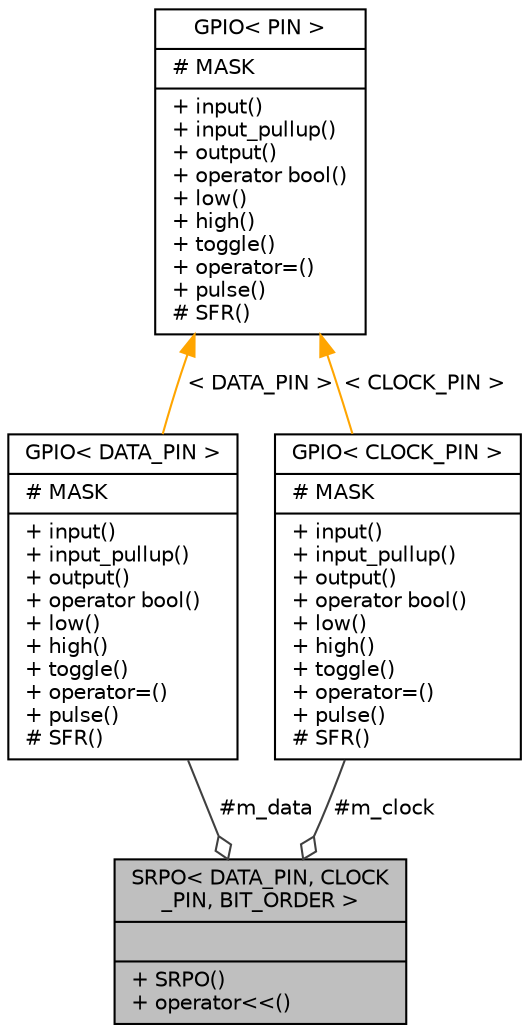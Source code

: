 digraph "SRPO&lt; DATA_PIN, CLOCK_PIN, BIT_ORDER &gt;"
{
  edge [fontname="Helvetica",fontsize="10",labelfontname="Helvetica",labelfontsize="10"];
  node [fontname="Helvetica",fontsize="10",shape=record];
  Node1 [label="{SRPO\< DATA_PIN, CLOCK\l_PIN, BIT_ORDER \>\n||+ SRPO()\l+ operator\<\<()\l}",height=0.2,width=0.4,color="black", fillcolor="grey75", style="filled", fontcolor="black"];
  Node2 -> Node1 [color="grey25",fontsize="10",style="solid",label=" #m_data" ,arrowhead="odiamond",fontname="Helvetica"];
  Node2 [label="{GPIO\< DATA_PIN \>\n|# MASK\l|+ input()\l+ input_pullup()\l+ output()\l+ operator bool()\l+ low()\l+ high()\l+ toggle()\l+ operator=()\l+ pulse()\l# SFR()\l}",height=0.2,width=0.4,color="black", fillcolor="white", style="filled",URL="$d7/dde/classGPIO.html"];
  Node3 -> Node2 [dir="back",color="orange",fontsize="10",style="solid",label=" \< DATA_PIN \>" ,fontname="Helvetica"];
  Node3 [label="{GPIO\< PIN \>\n|# MASK\l|+ input()\l+ input_pullup()\l+ output()\l+ operator bool()\l+ low()\l+ high()\l+ toggle()\l+ operator=()\l+ pulse()\l# SFR()\l}",height=0.2,width=0.4,color="black", fillcolor="white", style="filled",URL="$d7/dde/classGPIO.html"];
  Node4 -> Node1 [color="grey25",fontsize="10",style="solid",label=" #m_clock" ,arrowhead="odiamond",fontname="Helvetica"];
  Node4 [label="{GPIO\< CLOCK_PIN \>\n|# MASK\l|+ input()\l+ input_pullup()\l+ output()\l+ operator bool()\l+ low()\l+ high()\l+ toggle()\l+ operator=()\l+ pulse()\l# SFR()\l}",height=0.2,width=0.4,color="black", fillcolor="white", style="filled",URL="$d7/dde/classGPIO.html"];
  Node3 -> Node4 [dir="back",color="orange",fontsize="10",style="solid",label=" \< CLOCK_PIN \>" ,fontname="Helvetica"];
}
